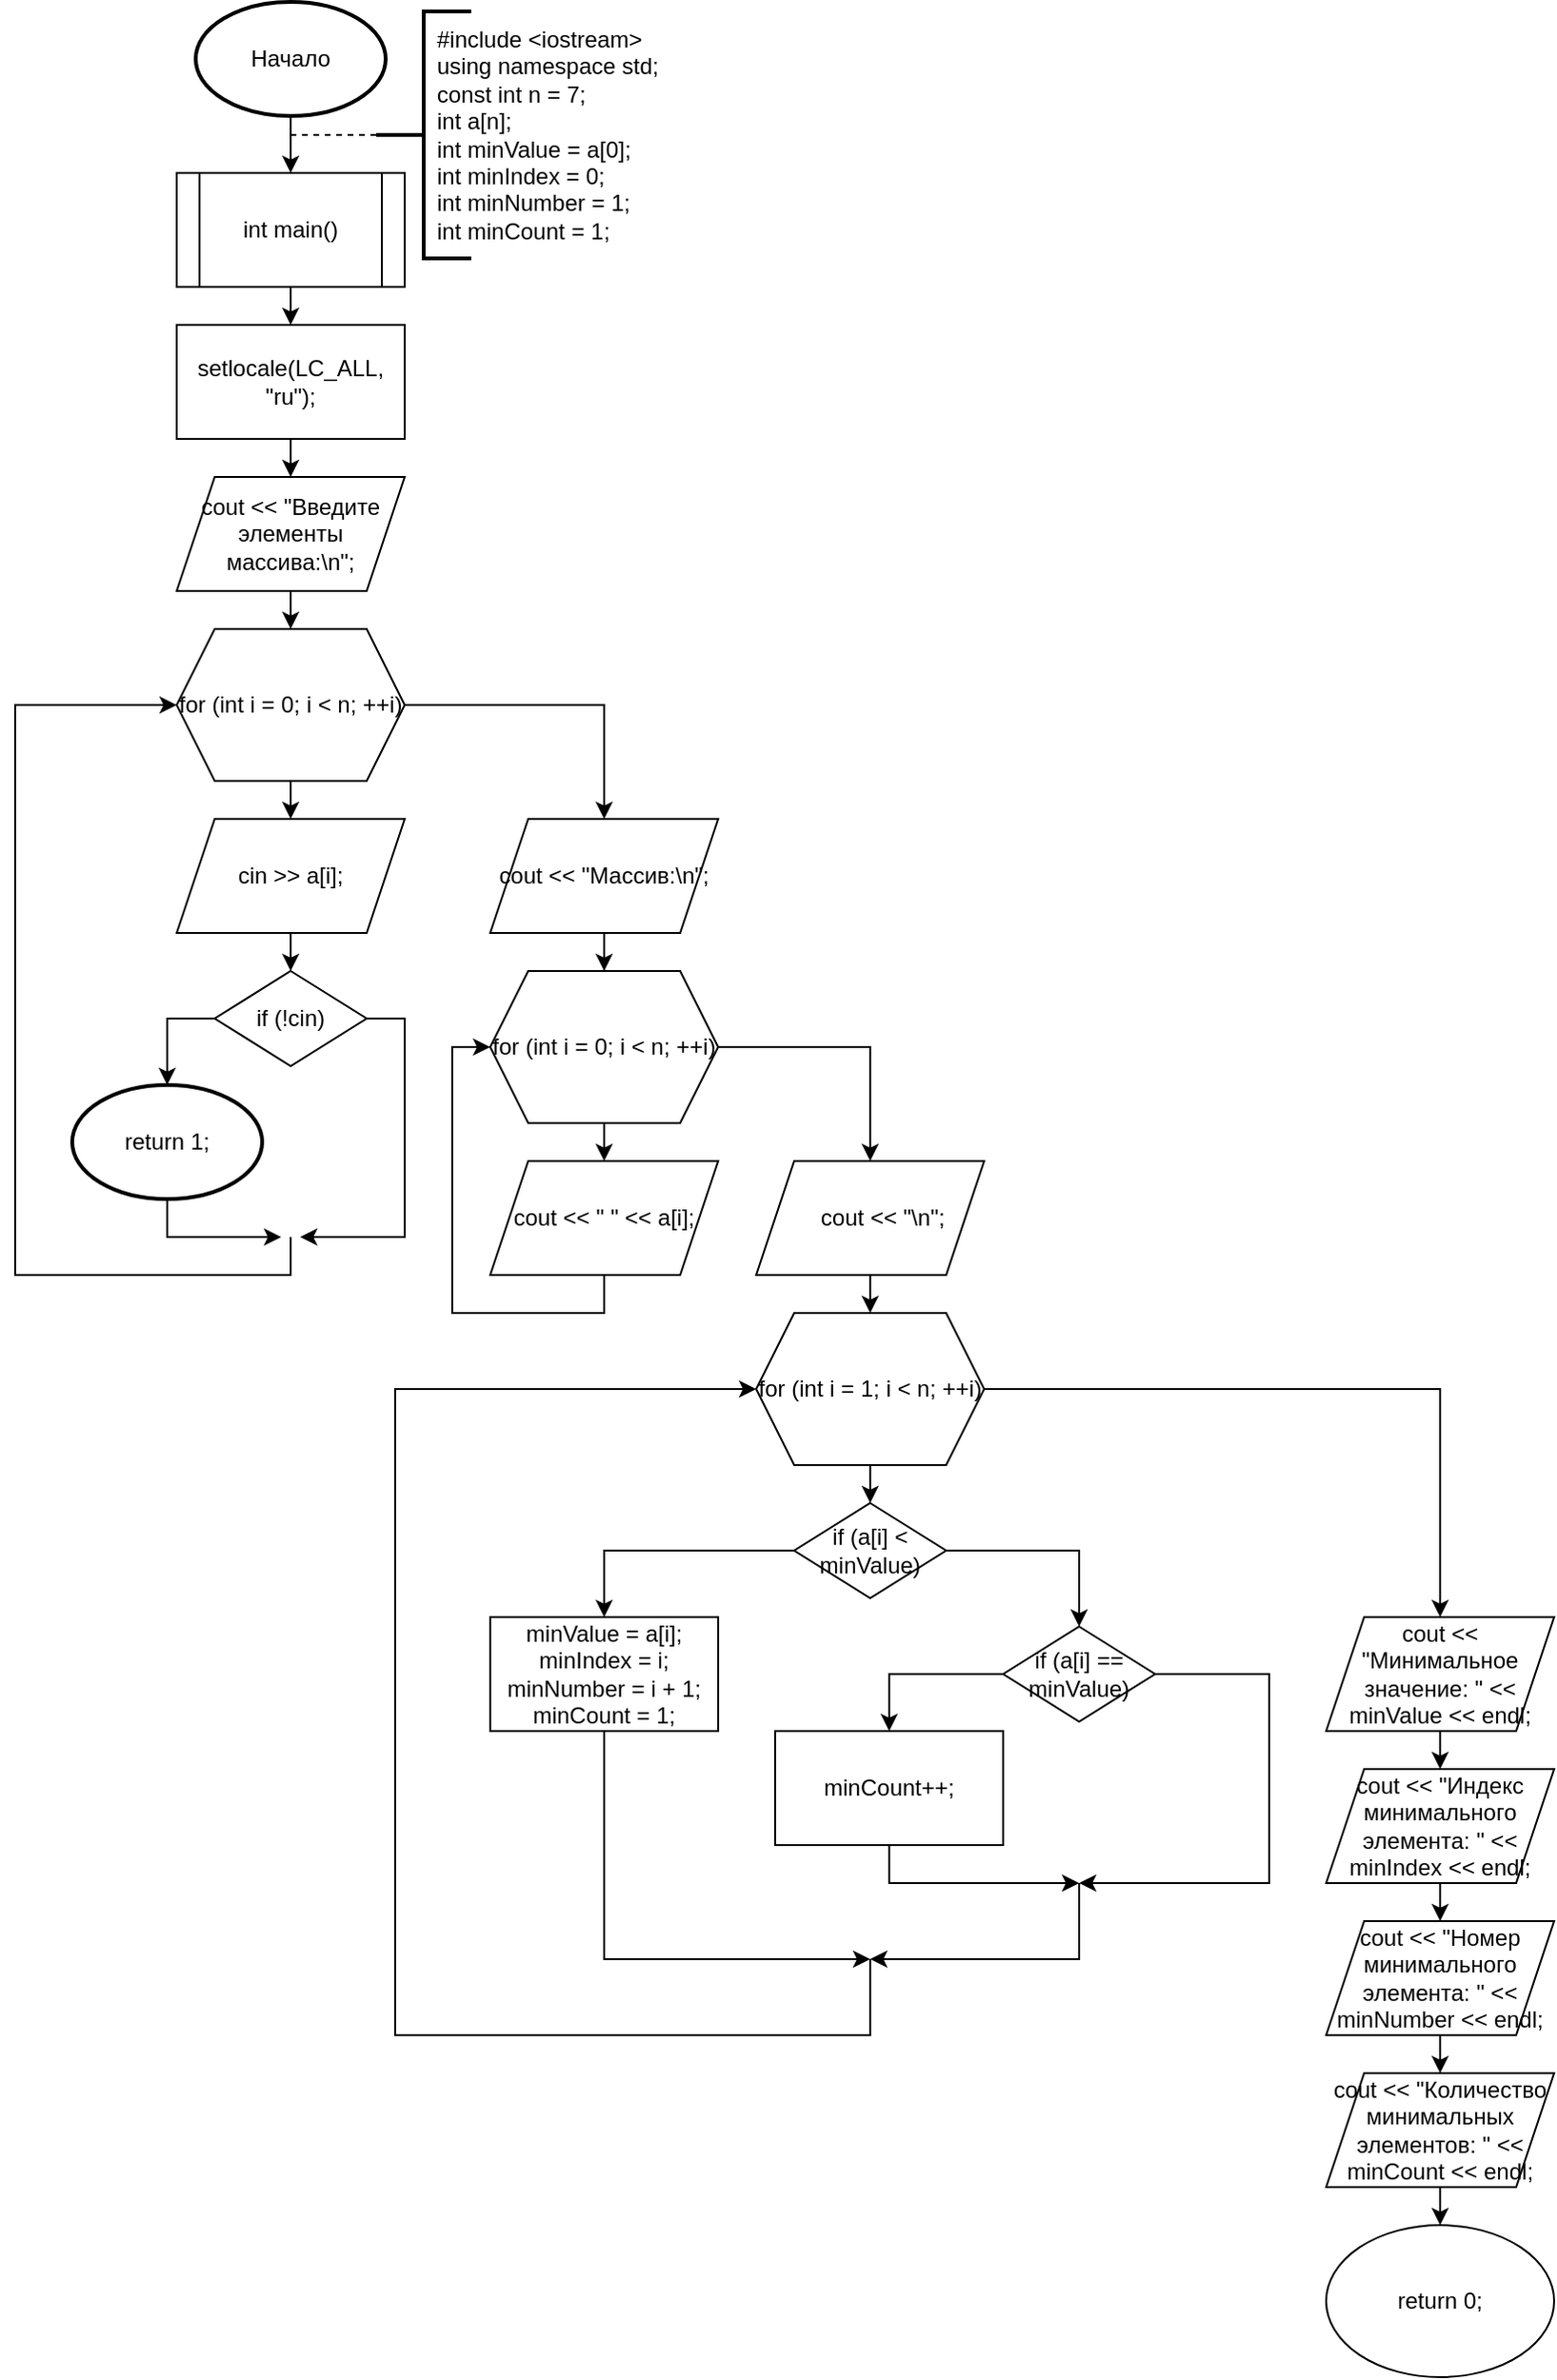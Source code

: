 <mxfile version="25.0.2">
  <diagram name="Страница — 1" id="Hv6Y3nxywcTfw9wJ2mi9">
    <mxGraphModel dx="2345" dy="1304" grid="1" gridSize="10" guides="1" tooltips="1" connect="1" arrows="1" fold="1" page="1" pageScale="1" pageWidth="1169" pageHeight="827" math="0" shadow="0">
      <root>
        <mxCell id="0" />
        <mxCell id="1" parent="0" />
        <mxCell id="emPaBUrR7MJQb_Z0IC_D-6" style="edgeStyle=orthogonalEdgeStyle;rounded=0;orthogonalLoop=1;jettySize=auto;html=1;exitX=0.5;exitY=1;exitDx=0;exitDy=0;exitPerimeter=0;entryX=0.5;entryY=0;entryDx=0;entryDy=0;" edge="1" parent="1" source="emPaBUrR7MJQb_Z0IC_D-1" target="emPaBUrR7MJQb_Z0IC_D-5">
          <mxGeometry relative="1" as="geometry" />
        </mxCell>
        <mxCell id="emPaBUrR7MJQb_Z0IC_D-1" value="Начало" style="strokeWidth=2;html=1;shape=mxgraph.flowchart.start_1;whiteSpace=wrap;" vertex="1" parent="1">
          <mxGeometry x="535" y="10" width="100" height="60" as="geometry" />
        </mxCell>
        <mxCell id="emPaBUrR7MJQb_Z0IC_D-2" value="" style="strokeWidth=2;html=1;shape=mxgraph.flowchart.annotation_2;align=left;labelPosition=right;pointerEvents=1;" vertex="1" parent="1">
          <mxGeometry x="630" y="15" width="50" height="130" as="geometry" />
        </mxCell>
        <mxCell id="emPaBUrR7MJQb_Z0IC_D-3" value="" style="endArrow=none;dashed=1;html=1;rounded=0;entryX=0.5;entryY=1;entryDx=0;entryDy=0;entryPerimeter=0;exitX=0;exitY=0.5;exitDx=0;exitDy=0;exitPerimeter=0;" edge="1" parent="1" source="emPaBUrR7MJQb_Z0IC_D-2" target="emPaBUrR7MJQb_Z0IC_D-1">
          <mxGeometry width="50" height="50" relative="1" as="geometry">
            <mxPoint x="490" y="230" as="sourcePoint" />
            <mxPoint x="540" y="180" as="targetPoint" />
            <Array as="points">
              <mxPoint x="585" y="80" />
            </Array>
          </mxGeometry>
        </mxCell>
        <mxCell id="emPaBUrR7MJQb_Z0IC_D-4" value="&lt;div&gt;#include &amp;lt;iostream&amp;gt;&lt;/div&gt;&lt;div&gt;using namespace std;&lt;/div&gt;&lt;div&gt;&lt;div&gt;const int n = 7;&lt;/div&gt;&lt;div&gt;int a[n];&lt;/div&gt;&lt;/div&gt;&lt;div&gt;&lt;div&gt;int minValue = a[0];&lt;/div&gt;&lt;div&gt;int minIndex = 0;&lt;/div&gt;&lt;div&gt;int minNumber = 1;&lt;/div&gt;&lt;div&gt;int minCount = 1;&lt;/div&gt;&lt;/div&gt;" style="text;html=1;align=left;verticalAlign=middle;resizable=0;points=[];autosize=1;strokeColor=none;fillColor=none;" vertex="1" parent="1">
          <mxGeometry x="660" y="15" width="140" height="130" as="geometry" />
        </mxCell>
        <mxCell id="emPaBUrR7MJQb_Z0IC_D-9" style="edgeStyle=orthogonalEdgeStyle;rounded=0;orthogonalLoop=1;jettySize=auto;html=1;exitX=0.5;exitY=1;exitDx=0;exitDy=0;entryX=0.5;entryY=0;entryDx=0;entryDy=0;" edge="1" parent="1" source="emPaBUrR7MJQb_Z0IC_D-5" target="emPaBUrR7MJQb_Z0IC_D-7">
          <mxGeometry relative="1" as="geometry" />
        </mxCell>
        <mxCell id="emPaBUrR7MJQb_Z0IC_D-5" value="int main()" style="shape=process;whiteSpace=wrap;html=1;backgroundOutline=1;" vertex="1" parent="1">
          <mxGeometry x="525" y="100" width="120" height="60" as="geometry" />
        </mxCell>
        <mxCell id="emPaBUrR7MJQb_Z0IC_D-10" style="edgeStyle=orthogonalEdgeStyle;rounded=0;orthogonalLoop=1;jettySize=auto;html=1;exitX=0.5;exitY=1;exitDx=0;exitDy=0;entryX=0.5;entryY=0;entryDx=0;entryDy=0;" edge="1" parent="1" source="emPaBUrR7MJQb_Z0IC_D-7" target="emPaBUrR7MJQb_Z0IC_D-8">
          <mxGeometry relative="1" as="geometry" />
        </mxCell>
        <mxCell id="emPaBUrR7MJQb_Z0IC_D-7" value="setlocale(LC_ALL, &quot;ru&quot;);" style="rounded=0;whiteSpace=wrap;html=1;" vertex="1" parent="1">
          <mxGeometry x="525" y="180" width="120" height="60" as="geometry" />
        </mxCell>
        <mxCell id="emPaBUrR7MJQb_Z0IC_D-12" style="edgeStyle=orthogonalEdgeStyle;rounded=0;orthogonalLoop=1;jettySize=auto;html=1;exitX=0.5;exitY=1;exitDx=0;exitDy=0;entryX=0.5;entryY=0;entryDx=0;entryDy=0;" edge="1" parent="1" source="emPaBUrR7MJQb_Z0IC_D-8" target="emPaBUrR7MJQb_Z0IC_D-11">
          <mxGeometry relative="1" as="geometry" />
        </mxCell>
        <mxCell id="emPaBUrR7MJQb_Z0IC_D-8" value="cout &amp;lt;&amp;lt; &quot;Введите элементы массива:\n&quot;;" style="shape=parallelogram;perimeter=parallelogramPerimeter;whiteSpace=wrap;html=1;fixedSize=1;" vertex="1" parent="1">
          <mxGeometry x="525" y="260" width="120" height="60" as="geometry" />
        </mxCell>
        <mxCell id="emPaBUrR7MJQb_Z0IC_D-14" style="edgeStyle=orthogonalEdgeStyle;rounded=0;orthogonalLoop=1;jettySize=auto;html=1;exitX=0.5;exitY=1;exitDx=0;exitDy=0;entryX=0.5;entryY=0;entryDx=0;entryDy=0;" edge="1" parent="1" source="emPaBUrR7MJQb_Z0IC_D-11" target="emPaBUrR7MJQb_Z0IC_D-13">
          <mxGeometry relative="1" as="geometry" />
        </mxCell>
        <mxCell id="emPaBUrR7MJQb_Z0IC_D-23" style="edgeStyle=orthogonalEdgeStyle;rounded=0;orthogonalLoop=1;jettySize=auto;html=1;exitX=1;exitY=0.5;exitDx=0;exitDy=0;entryX=0.5;entryY=0;entryDx=0;entryDy=0;" edge="1" parent="1" source="emPaBUrR7MJQb_Z0IC_D-11" target="emPaBUrR7MJQb_Z0IC_D-22">
          <mxGeometry relative="1" as="geometry" />
        </mxCell>
        <mxCell id="emPaBUrR7MJQb_Z0IC_D-11" value="for (int i = 0; i &amp;lt; n; ++i)" style="shape=hexagon;perimeter=hexagonPerimeter2;whiteSpace=wrap;html=1;fixedSize=1;" vertex="1" parent="1">
          <mxGeometry x="525" y="340" width="120" height="80" as="geometry" />
        </mxCell>
        <mxCell id="emPaBUrR7MJQb_Z0IC_D-17" style="edgeStyle=orthogonalEdgeStyle;rounded=0;orthogonalLoop=1;jettySize=auto;html=1;exitX=0.5;exitY=1;exitDx=0;exitDy=0;entryX=0.5;entryY=0;entryDx=0;entryDy=0;" edge="1" parent="1" source="emPaBUrR7MJQb_Z0IC_D-13" target="emPaBUrR7MJQb_Z0IC_D-15">
          <mxGeometry relative="1" as="geometry" />
        </mxCell>
        <mxCell id="emPaBUrR7MJQb_Z0IC_D-13" value="cin &amp;gt;&amp;gt; a[i];" style="shape=parallelogram;perimeter=parallelogramPerimeter;whiteSpace=wrap;html=1;fixedSize=1;" vertex="1" parent="1">
          <mxGeometry x="525" y="440" width="120" height="60" as="geometry" />
        </mxCell>
        <mxCell id="emPaBUrR7MJQb_Z0IC_D-19" style="edgeStyle=orthogonalEdgeStyle;rounded=0;orthogonalLoop=1;jettySize=auto;html=1;exitX=1;exitY=0.5;exitDx=0;exitDy=0;" edge="1" parent="1" source="emPaBUrR7MJQb_Z0IC_D-15">
          <mxGeometry relative="1" as="geometry">
            <mxPoint x="590" y="660" as="targetPoint" />
            <Array as="points">
              <mxPoint x="645" y="545" />
              <mxPoint x="645" y="660" />
            </Array>
          </mxGeometry>
        </mxCell>
        <mxCell id="emPaBUrR7MJQb_Z0IC_D-15" value="if (!cin)" style="rhombus;whiteSpace=wrap;html=1;" vertex="1" parent="1">
          <mxGeometry x="545" y="520" width="80" height="50" as="geometry" />
        </mxCell>
        <mxCell id="emPaBUrR7MJQb_Z0IC_D-20" style="edgeStyle=orthogonalEdgeStyle;rounded=0;orthogonalLoop=1;jettySize=auto;html=1;exitX=0.5;exitY=1;exitDx=0;exitDy=0;exitPerimeter=0;" edge="1" parent="1" source="emPaBUrR7MJQb_Z0IC_D-16">
          <mxGeometry relative="1" as="geometry">
            <mxPoint x="580" y="660" as="targetPoint" />
            <Array as="points">
              <mxPoint x="520" y="660" />
            </Array>
          </mxGeometry>
        </mxCell>
        <mxCell id="emPaBUrR7MJQb_Z0IC_D-16" value="return 1;" style="strokeWidth=2;html=1;shape=mxgraph.flowchart.start_1;whiteSpace=wrap;" vertex="1" parent="1">
          <mxGeometry x="470" y="580" width="100" height="60" as="geometry" />
        </mxCell>
        <mxCell id="emPaBUrR7MJQb_Z0IC_D-18" style="edgeStyle=orthogonalEdgeStyle;rounded=0;orthogonalLoop=1;jettySize=auto;html=1;exitX=0;exitY=0.5;exitDx=0;exitDy=0;entryX=0.5;entryY=0;entryDx=0;entryDy=0;entryPerimeter=0;" edge="1" parent="1" source="emPaBUrR7MJQb_Z0IC_D-15" target="emPaBUrR7MJQb_Z0IC_D-16">
          <mxGeometry relative="1" as="geometry" />
        </mxCell>
        <mxCell id="emPaBUrR7MJQb_Z0IC_D-21" value="" style="endArrow=classic;html=1;rounded=0;entryX=0;entryY=0.5;entryDx=0;entryDy=0;" edge="1" parent="1" target="emPaBUrR7MJQb_Z0IC_D-11">
          <mxGeometry width="50" height="50" relative="1" as="geometry">
            <mxPoint x="585" y="660" as="sourcePoint" />
            <mxPoint x="440" y="680" as="targetPoint" />
            <Array as="points">
              <mxPoint x="585" y="680" />
              <mxPoint x="440" y="680" />
              <mxPoint x="440" y="380" />
            </Array>
          </mxGeometry>
        </mxCell>
        <mxCell id="emPaBUrR7MJQb_Z0IC_D-25" style="edgeStyle=orthogonalEdgeStyle;rounded=0;orthogonalLoop=1;jettySize=auto;html=1;exitX=0.5;exitY=1;exitDx=0;exitDy=0;" edge="1" parent="1" source="emPaBUrR7MJQb_Z0IC_D-22" target="emPaBUrR7MJQb_Z0IC_D-24">
          <mxGeometry relative="1" as="geometry" />
        </mxCell>
        <mxCell id="emPaBUrR7MJQb_Z0IC_D-22" value="cout &amp;lt;&amp;lt; &quot;Массив:\n&quot;;" style="shape=parallelogram;perimeter=parallelogramPerimeter;whiteSpace=wrap;html=1;fixedSize=1;" vertex="1" parent="1">
          <mxGeometry x="690" y="440" width="120" height="60" as="geometry" />
        </mxCell>
        <mxCell id="emPaBUrR7MJQb_Z0IC_D-27" style="edgeStyle=orthogonalEdgeStyle;rounded=0;orthogonalLoop=1;jettySize=auto;html=1;exitX=0.5;exitY=1;exitDx=0;exitDy=0;entryX=0.5;entryY=0;entryDx=0;entryDy=0;" edge="1" parent="1" source="emPaBUrR7MJQb_Z0IC_D-24" target="emPaBUrR7MJQb_Z0IC_D-26">
          <mxGeometry relative="1" as="geometry" />
        </mxCell>
        <mxCell id="emPaBUrR7MJQb_Z0IC_D-30" style="edgeStyle=orthogonalEdgeStyle;rounded=0;orthogonalLoop=1;jettySize=auto;html=1;exitX=1;exitY=0.5;exitDx=0;exitDy=0;entryX=0.5;entryY=0;entryDx=0;entryDy=0;" edge="1" parent="1" source="emPaBUrR7MJQb_Z0IC_D-24" target="emPaBUrR7MJQb_Z0IC_D-29">
          <mxGeometry relative="1" as="geometry" />
        </mxCell>
        <mxCell id="emPaBUrR7MJQb_Z0IC_D-24" value="for (int i = 0; i &amp;lt; n; ++i)" style="shape=hexagon;perimeter=hexagonPerimeter2;whiteSpace=wrap;html=1;fixedSize=1;" vertex="1" parent="1">
          <mxGeometry x="690" y="520" width="120" height="80" as="geometry" />
        </mxCell>
        <mxCell id="emPaBUrR7MJQb_Z0IC_D-28" style="edgeStyle=orthogonalEdgeStyle;rounded=0;orthogonalLoop=1;jettySize=auto;html=1;exitX=0.5;exitY=1;exitDx=0;exitDy=0;entryX=0;entryY=0.5;entryDx=0;entryDy=0;" edge="1" parent="1" source="emPaBUrR7MJQb_Z0IC_D-26" target="emPaBUrR7MJQb_Z0IC_D-24">
          <mxGeometry relative="1" as="geometry" />
        </mxCell>
        <mxCell id="emPaBUrR7MJQb_Z0IC_D-26" value="cout &lt;&lt; &quot; &quot; &lt;&lt; a[i];" style="shape=parallelogram;perimeter=parallelogramPerimeter;whiteSpace=wrap;html=1;fixedSize=1;" vertex="1" parent="1">
          <mxGeometry x="690" y="620" width="120" height="60" as="geometry" />
        </mxCell>
        <mxCell id="emPaBUrR7MJQb_Z0IC_D-32" style="edgeStyle=orthogonalEdgeStyle;rounded=0;orthogonalLoop=1;jettySize=auto;html=1;exitX=0.5;exitY=1;exitDx=0;exitDy=0;entryX=0.5;entryY=0;entryDx=0;entryDy=0;" edge="1" parent="1" source="emPaBUrR7MJQb_Z0IC_D-29" target="emPaBUrR7MJQb_Z0IC_D-31">
          <mxGeometry relative="1" as="geometry" />
        </mxCell>
        <mxCell id="emPaBUrR7MJQb_Z0IC_D-29" value="&lt;div&gt;&amp;nbsp; &amp;nbsp; cout &amp;lt;&amp;lt; &quot;\n&quot;;&lt;/div&gt;" style="shape=parallelogram;perimeter=parallelogramPerimeter;whiteSpace=wrap;html=1;fixedSize=1;" vertex="1" parent="1">
          <mxGeometry x="830" y="620" width="120" height="60" as="geometry" />
        </mxCell>
        <mxCell id="emPaBUrR7MJQb_Z0IC_D-34" style="edgeStyle=orthogonalEdgeStyle;rounded=0;orthogonalLoop=1;jettySize=auto;html=1;exitX=0.5;exitY=1;exitDx=0;exitDy=0;entryX=0.5;entryY=0;entryDx=0;entryDy=0;" edge="1" parent="1" source="emPaBUrR7MJQb_Z0IC_D-31" target="emPaBUrR7MJQb_Z0IC_D-33">
          <mxGeometry relative="1" as="geometry" />
        </mxCell>
        <mxCell id="emPaBUrR7MJQb_Z0IC_D-57" style="edgeStyle=orthogonalEdgeStyle;rounded=0;orthogonalLoop=1;jettySize=auto;html=1;exitX=1;exitY=0.5;exitDx=0;exitDy=0;entryX=0.5;entryY=0;entryDx=0;entryDy=0;" edge="1" parent="1" source="emPaBUrR7MJQb_Z0IC_D-31" target="emPaBUrR7MJQb_Z0IC_D-45">
          <mxGeometry relative="1" as="geometry" />
        </mxCell>
        <mxCell id="emPaBUrR7MJQb_Z0IC_D-31" value="for (int i = 1; i &amp;lt; n; ++i)" style="shape=hexagon;perimeter=hexagonPerimeter2;whiteSpace=wrap;html=1;fixedSize=1;" vertex="1" parent="1">
          <mxGeometry x="830" y="700" width="120" height="80" as="geometry" />
        </mxCell>
        <mxCell id="emPaBUrR7MJQb_Z0IC_D-36" style="edgeStyle=orthogonalEdgeStyle;rounded=0;orthogonalLoop=1;jettySize=auto;html=1;exitX=0;exitY=0.5;exitDx=0;exitDy=0;entryX=0.5;entryY=0;entryDx=0;entryDy=0;" edge="1" parent="1" source="emPaBUrR7MJQb_Z0IC_D-33" target="emPaBUrR7MJQb_Z0IC_D-35">
          <mxGeometry relative="1" as="geometry" />
        </mxCell>
        <mxCell id="emPaBUrR7MJQb_Z0IC_D-38" style="edgeStyle=orthogonalEdgeStyle;rounded=0;orthogonalLoop=1;jettySize=auto;html=1;exitX=1;exitY=0.5;exitDx=0;exitDy=0;entryX=0.5;entryY=0;entryDx=0;entryDy=0;" edge="1" parent="1" source="emPaBUrR7MJQb_Z0IC_D-33" target="emPaBUrR7MJQb_Z0IC_D-37">
          <mxGeometry relative="1" as="geometry" />
        </mxCell>
        <mxCell id="emPaBUrR7MJQb_Z0IC_D-33" value="if (a[i] &amp;lt; minValue)" style="rhombus;whiteSpace=wrap;html=1;" vertex="1" parent="1">
          <mxGeometry x="850" y="800" width="80" height="50" as="geometry" />
        </mxCell>
        <mxCell id="emPaBUrR7MJQb_Z0IC_D-44" style="edgeStyle=orthogonalEdgeStyle;rounded=0;orthogonalLoop=1;jettySize=auto;html=1;exitX=0.5;exitY=1;exitDx=0;exitDy=0;" edge="1" parent="1" source="emPaBUrR7MJQb_Z0IC_D-35">
          <mxGeometry relative="1" as="geometry">
            <mxPoint x="890" y="1040" as="targetPoint" />
            <Array as="points">
              <mxPoint x="750" y="1040" />
            </Array>
          </mxGeometry>
        </mxCell>
        <mxCell id="emPaBUrR7MJQb_Z0IC_D-35" value="&lt;div&gt;minValue = a[i];&lt;/div&gt;&lt;div&gt;minIndex = i;&lt;/div&gt;&lt;div&gt;minNumber = i + 1;&lt;/div&gt;&lt;div&gt;minCount = 1;&lt;/div&gt;" style="rounded=0;whiteSpace=wrap;html=1;" vertex="1" parent="1">
          <mxGeometry x="690" y="860" width="120" height="60" as="geometry" />
        </mxCell>
        <mxCell id="emPaBUrR7MJQb_Z0IC_D-40" style="edgeStyle=orthogonalEdgeStyle;rounded=0;orthogonalLoop=1;jettySize=auto;html=1;exitX=0;exitY=0.5;exitDx=0;exitDy=0;entryX=0.5;entryY=0;entryDx=0;entryDy=0;" edge="1" parent="1" source="emPaBUrR7MJQb_Z0IC_D-37" target="emPaBUrR7MJQb_Z0IC_D-39">
          <mxGeometry relative="1" as="geometry" />
        </mxCell>
        <mxCell id="emPaBUrR7MJQb_Z0IC_D-41" style="edgeStyle=orthogonalEdgeStyle;rounded=0;orthogonalLoop=1;jettySize=auto;html=1;exitX=1;exitY=0.5;exitDx=0;exitDy=0;" edge="1" parent="1" source="emPaBUrR7MJQb_Z0IC_D-37">
          <mxGeometry relative="1" as="geometry">
            <mxPoint x="1000" y="1000" as="targetPoint" />
            <Array as="points">
              <mxPoint x="1100" y="890" />
              <mxPoint x="1100" y="1000" />
            </Array>
          </mxGeometry>
        </mxCell>
        <mxCell id="emPaBUrR7MJQb_Z0IC_D-37" value="if (a[i] == minValue)" style="rhombus;whiteSpace=wrap;html=1;" vertex="1" parent="1">
          <mxGeometry x="960" y="865" width="80" height="50" as="geometry" />
        </mxCell>
        <mxCell id="emPaBUrR7MJQb_Z0IC_D-42" style="edgeStyle=orthogonalEdgeStyle;rounded=0;orthogonalLoop=1;jettySize=auto;html=1;exitX=0.5;exitY=1;exitDx=0;exitDy=0;" edge="1" parent="1" source="emPaBUrR7MJQb_Z0IC_D-39">
          <mxGeometry relative="1" as="geometry">
            <mxPoint x="1000" y="1000" as="targetPoint" />
            <Array as="points">
              <mxPoint x="900" y="1000" />
            </Array>
          </mxGeometry>
        </mxCell>
        <mxCell id="emPaBUrR7MJQb_Z0IC_D-39" value="minCount++;" style="rounded=0;whiteSpace=wrap;html=1;" vertex="1" parent="1">
          <mxGeometry x="840" y="920" width="120" height="60" as="geometry" />
        </mxCell>
        <mxCell id="emPaBUrR7MJQb_Z0IC_D-43" value="" style="endArrow=classic;html=1;rounded=0;" edge="1" parent="1">
          <mxGeometry width="50" height="50" relative="1" as="geometry">
            <mxPoint x="1000" y="1000" as="sourcePoint" />
            <mxPoint x="890" y="1040" as="targetPoint" />
            <Array as="points">
              <mxPoint x="1000" y="1040" />
            </Array>
          </mxGeometry>
        </mxCell>
        <mxCell id="emPaBUrR7MJQb_Z0IC_D-51" style="edgeStyle=orthogonalEdgeStyle;rounded=0;orthogonalLoop=1;jettySize=auto;html=1;exitX=0.5;exitY=1;exitDx=0;exitDy=0;entryX=0.5;entryY=0;entryDx=0;entryDy=0;" edge="1" parent="1" source="emPaBUrR7MJQb_Z0IC_D-45" target="emPaBUrR7MJQb_Z0IC_D-46">
          <mxGeometry relative="1" as="geometry" />
        </mxCell>
        <mxCell id="emPaBUrR7MJQb_Z0IC_D-45" value="cout &amp;lt;&amp;lt; &quot;Минимальное значение: &quot; &amp;lt;&amp;lt; minValue &amp;lt;&amp;lt; endl;" style="shape=parallelogram;perimeter=parallelogramPerimeter;whiteSpace=wrap;html=1;fixedSize=1;" vertex="1" parent="1">
          <mxGeometry x="1130" y="860" width="120" height="60" as="geometry" />
        </mxCell>
        <mxCell id="emPaBUrR7MJQb_Z0IC_D-52" style="edgeStyle=orthogonalEdgeStyle;rounded=0;orthogonalLoop=1;jettySize=auto;html=1;exitX=0.5;exitY=1;exitDx=0;exitDy=0;entryX=0.5;entryY=0;entryDx=0;entryDy=0;" edge="1" parent="1" source="emPaBUrR7MJQb_Z0IC_D-46" target="emPaBUrR7MJQb_Z0IC_D-48">
          <mxGeometry relative="1" as="geometry" />
        </mxCell>
        <mxCell id="emPaBUrR7MJQb_Z0IC_D-46" value="cout &amp;lt;&amp;lt; &quot;Индекс минимального элемента: &quot; &amp;lt;&amp;lt; minIndex &amp;lt;&amp;lt; endl;" style="shape=parallelogram;perimeter=parallelogramPerimeter;whiteSpace=wrap;html=1;fixedSize=1;" vertex="1" parent="1">
          <mxGeometry x="1130" y="940" width="120" height="60" as="geometry" />
        </mxCell>
        <mxCell id="emPaBUrR7MJQb_Z0IC_D-53" style="edgeStyle=orthogonalEdgeStyle;rounded=0;orthogonalLoop=1;jettySize=auto;html=1;exitX=0.5;exitY=1;exitDx=0;exitDy=0;entryX=0.5;entryY=0;entryDx=0;entryDy=0;" edge="1" parent="1" source="emPaBUrR7MJQb_Z0IC_D-48" target="emPaBUrR7MJQb_Z0IC_D-49">
          <mxGeometry relative="1" as="geometry" />
        </mxCell>
        <mxCell id="emPaBUrR7MJQb_Z0IC_D-48" value="cout &amp;lt;&amp;lt; &quot;Номер минимального элемента: &quot; &amp;lt;&amp;lt; minNumber &amp;lt;&amp;lt; endl;" style="shape=parallelogram;perimeter=parallelogramPerimeter;whiteSpace=wrap;html=1;fixedSize=1;" vertex="1" parent="1">
          <mxGeometry x="1130" y="1020" width="120" height="60" as="geometry" />
        </mxCell>
        <mxCell id="emPaBUrR7MJQb_Z0IC_D-55" style="edgeStyle=orthogonalEdgeStyle;rounded=0;orthogonalLoop=1;jettySize=auto;html=1;exitX=0.5;exitY=1;exitDx=0;exitDy=0;entryX=0.5;entryY=0;entryDx=0;entryDy=0;" edge="1" parent="1" source="emPaBUrR7MJQb_Z0IC_D-49" target="emPaBUrR7MJQb_Z0IC_D-54">
          <mxGeometry relative="1" as="geometry" />
        </mxCell>
        <mxCell id="emPaBUrR7MJQb_Z0IC_D-49" value="cout &amp;lt;&amp;lt; &quot;Количество минимальных элементов: &quot; &amp;lt;&amp;lt; minCount &amp;lt;&amp;lt; endl;" style="shape=parallelogram;perimeter=parallelogramPerimeter;whiteSpace=wrap;html=1;fixedSize=1;" vertex="1" parent="1">
          <mxGeometry x="1130" y="1100" width="120" height="60" as="geometry" />
        </mxCell>
        <mxCell id="emPaBUrR7MJQb_Z0IC_D-54" value="return 0;" style="ellipse;whiteSpace=wrap;html=1;" vertex="1" parent="1">
          <mxGeometry x="1130" y="1180" width="120" height="80" as="geometry" />
        </mxCell>
        <mxCell id="emPaBUrR7MJQb_Z0IC_D-56" value="" style="endArrow=classic;html=1;rounded=0;entryX=0;entryY=0.5;entryDx=0;entryDy=0;" edge="1" parent="1" target="emPaBUrR7MJQb_Z0IC_D-31">
          <mxGeometry width="50" height="50" relative="1" as="geometry">
            <mxPoint x="890" y="1040" as="sourcePoint" />
            <mxPoint x="940" y="990" as="targetPoint" />
            <Array as="points">
              <mxPoint x="890" y="1080" />
              <mxPoint x="640" y="1080" />
              <mxPoint x="640" y="740" />
            </Array>
          </mxGeometry>
        </mxCell>
      </root>
    </mxGraphModel>
  </diagram>
</mxfile>
